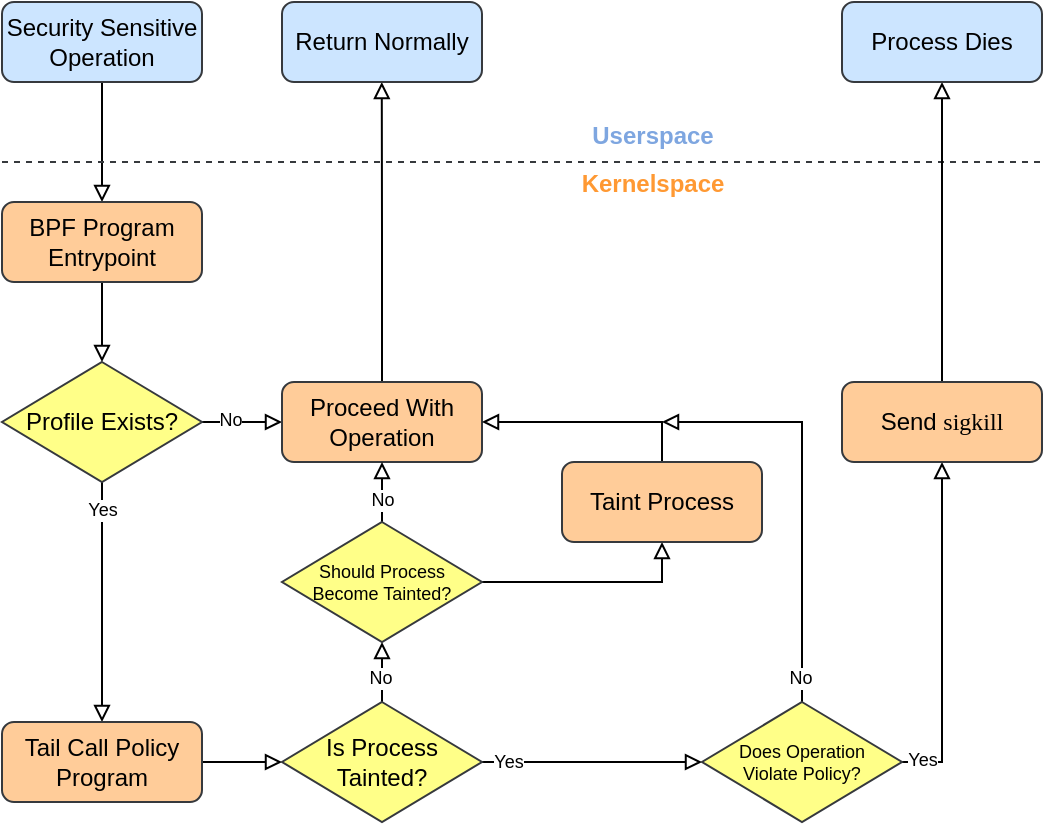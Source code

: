 <mxfile version="12.6.5" type="device"><diagram id="6IvoSwpjpE7_TxWxKrH9" name="Page-1"><mxGraphModel dx="1109" dy="627" grid="1" gridSize="10" guides="1" tooltips="1" connect="1" arrows="1" fold="1" page="1" pageScale="1" pageWidth="850" pageHeight="1100" math="0" shadow="0"><root><mxCell id="0"/><mxCell id="1" parent="0"/><mxCell id="Keo5xks8oQrC4M7FUf6W-7" style="edgeStyle=orthogonalEdgeStyle;rounded=0;orthogonalLoop=1;jettySize=auto;html=1;exitX=0.5;exitY=1;exitDx=0;exitDy=0;entryX=0.5;entryY=0;entryDx=0;entryDy=0;endArrow=block;endFill=0;" edge="1" parent="1" source="Keo5xks8oQrC4M7FUf6W-5" target="Keo5xks8oQrC4M7FUf6W-6"><mxGeometry relative="1" as="geometry"/></mxCell><mxCell id="Keo5xks8oQrC4M7FUf6W-5" value="Security Sensitive Operation" style="rounded=1;whiteSpace=wrap;html=1;align=center;fillColor=#cce5ff;strokeColor=#36393d;" vertex="1" parent="1"><mxGeometry x="40" y="80" width="100" height="40" as="geometry"/></mxCell><mxCell id="Keo5xks8oQrC4M7FUf6W-11" style="edgeStyle=orthogonalEdgeStyle;rounded=0;orthogonalLoop=1;jettySize=auto;html=1;exitX=0.5;exitY=1;exitDx=0;exitDy=0;entryX=0.5;entryY=0;entryDx=0;entryDy=0;fontColor=#FF9933;endArrow=block;endFill=0;" edge="1" parent="1" source="Keo5xks8oQrC4M7FUf6W-6" target="Keo5xks8oQrC4M7FUf6W-9"><mxGeometry relative="1" as="geometry"/></mxCell><mxCell id="Keo5xks8oQrC4M7FUf6W-6" value="BPF Program&lt;br&gt;Entrypoint" style="rounded=1;whiteSpace=wrap;html=1;align=center;fillColor=#ffcc99;strokeColor=#36393d;" vertex="1" parent="1"><mxGeometry x="40" y="180" width="100" height="40" as="geometry"/></mxCell><mxCell id="Keo5xks8oQrC4M7FUf6W-14" style="edgeStyle=orthogonalEdgeStyle;rounded=0;orthogonalLoop=1;jettySize=auto;html=1;exitX=0.5;exitY=1;exitDx=0;exitDy=0;entryX=0.5;entryY=0;entryDx=0;entryDy=0;endArrow=block;endFill=0;" edge="1" parent="1" source="Keo5xks8oQrC4M7FUf6W-9" target="Keo5xks8oQrC4M7FUf6W-13"><mxGeometry relative="1" as="geometry"/></mxCell><mxCell id="Keo5xks8oQrC4M7FUf6W-18" value="&lt;font color=&quot;#000000&quot; style=&quot;font-size: 9px;&quot;&gt;Yes&lt;/font&gt;" style="text;html=1;align=center;verticalAlign=middle;resizable=0;points=[];labelBackgroundColor=#ffffff;fontColor=#FF9933;fontSize=9;" vertex="1" connectable="0" parent="Keo5xks8oQrC4M7FUf6W-14"><mxGeometry x="-0.303" y="-1" relative="1" as="geometry"><mxPoint x="1" y="-28.67" as="offset"/></mxGeometry></mxCell><mxCell id="Keo5xks8oQrC4M7FUf6W-15" style="edgeStyle=orthogonalEdgeStyle;rounded=0;orthogonalLoop=1;jettySize=auto;html=1;exitX=1;exitY=0.5;exitDx=0;exitDy=0;endArrow=block;endFill=0;fontColor=#000000;entryX=0;entryY=0.5;entryDx=0;entryDy=0;" edge="1" parent="1" source="Keo5xks8oQrC4M7FUf6W-9" target="Keo5xks8oQrC4M7FUf6W-20"><mxGeometry relative="1" as="geometry"><mxPoint x="180" y="289.977" as="targetPoint"/></mxGeometry></mxCell><mxCell id="Keo5xks8oQrC4M7FUf6W-19" value="No" style="text;html=1;align=center;verticalAlign=middle;resizable=0;points=[];labelBackgroundColor=#ffffff;fontColor=#000000;fontSize=9;" vertex="1" connectable="0" parent="Keo5xks8oQrC4M7FUf6W-15"><mxGeometry x="-0.305" y="1" relative="1" as="geometry"><mxPoint as="offset"/></mxGeometry></mxCell><mxCell id="Keo5xks8oQrC4M7FUf6W-9" value="Profile Exists?" style="rhombus;whiteSpace=wrap;html=1;fontFamily=Helvetica;fontSize=12;align=center;strokeColor=#36393d;fillColor=#ffff88;" vertex="1" parent="1"><mxGeometry x="40" y="260" width="100" height="60" as="geometry"/></mxCell><mxCell id="Keo5xks8oQrC4M7FUf6W-22" style="edgeStyle=orthogonalEdgeStyle;rounded=0;orthogonalLoop=1;jettySize=auto;html=1;exitX=1;exitY=0.5;exitDx=0;exitDy=0;entryX=0;entryY=0.5;entryDx=0;entryDy=0;endArrow=block;endFill=0;" edge="1" parent="1" source="Keo5xks8oQrC4M7FUf6W-13" target="Keo5xks8oQrC4M7FUf6W-21"><mxGeometry relative="1" as="geometry"/></mxCell><mxCell id="Keo5xks8oQrC4M7FUf6W-13" value="Tail Call Policy Program" style="rounded=1;whiteSpace=wrap;html=1;align=center;fillColor=#ffcc99;strokeColor=#36393d;" vertex="1" parent="1"><mxGeometry x="40" y="440" width="100" height="40" as="geometry"/></mxCell><mxCell id="Keo5xks8oQrC4M7FUf6W-26" style="edgeStyle=orthogonalEdgeStyle;rounded=0;orthogonalLoop=1;jettySize=auto;html=1;exitX=0.5;exitY=0;exitDx=0;exitDy=0;endArrow=block;endFill=0;" edge="1" parent="1" source="Keo5xks8oQrC4M7FUf6W-20"><mxGeometry relative="1" as="geometry"><mxPoint x="229.889" y="120" as="targetPoint"/></mxGeometry></mxCell><mxCell id="Keo5xks8oQrC4M7FUf6W-20" value="Proceed With Operation" style="rounded=1;whiteSpace=wrap;html=1;align=center;fillColor=#ffcc99;strokeColor=#36393d;" vertex="1" parent="1"><mxGeometry x="180" y="270" width="100" height="40" as="geometry"/></mxCell><mxCell id="Keo5xks8oQrC4M7FUf6W-33" style="edgeStyle=orthogonalEdgeStyle;rounded=0;orthogonalLoop=1;jettySize=auto;html=1;exitX=0.5;exitY=0;exitDx=0;exitDy=0;entryX=0.5;entryY=1;entryDx=0;entryDy=0;endArrow=block;endFill=0;fontSize=9;" edge="1" parent="1" source="Keo5xks8oQrC4M7FUf6W-21" target="Keo5xks8oQrC4M7FUf6W-29"><mxGeometry relative="1" as="geometry"/></mxCell><mxCell id="Keo5xks8oQrC4M7FUf6W-34" value="No" style="text;html=1;align=center;verticalAlign=middle;resizable=0;points=[];labelBackgroundColor=#ffffff;fontSize=9;fontColor=#000000;" vertex="1" connectable="0" parent="Keo5xks8oQrC4M7FUf6W-33"><mxGeometry x="-0.176" y="1" relative="1" as="geometry"><mxPoint as="offset"/></mxGeometry></mxCell><mxCell id="Keo5xks8oQrC4M7FUf6W-38" style="edgeStyle=orthogonalEdgeStyle;rounded=0;orthogonalLoop=1;jettySize=auto;html=1;exitX=1;exitY=0.5;exitDx=0;exitDy=0;endArrow=block;endFill=0;fontSize=9;entryX=0;entryY=0.5;entryDx=0;entryDy=0;" edge="1" parent="1" source="Keo5xks8oQrC4M7FUf6W-21" target="Keo5xks8oQrC4M7FUf6W-39"><mxGeometry relative="1" as="geometry"><mxPoint x="430" y="460" as="targetPoint"/></mxGeometry></mxCell><mxCell id="Keo5xks8oQrC4M7FUf6W-40" value="Yes" style="text;html=1;align=center;verticalAlign=middle;resizable=0;points=[];labelBackgroundColor=#ffffff;fontSize=9;fontColor=#000000;" vertex="1" connectable="0" parent="Keo5xks8oQrC4M7FUf6W-38"><mxGeometry x="-0.223" relative="1" as="geometry"><mxPoint x="-29.67" as="offset"/></mxGeometry></mxCell><mxCell id="Keo5xks8oQrC4M7FUf6W-21" value="Is Process Tainted?" style="rhombus;whiteSpace=wrap;html=1;fontFamily=Helvetica;fontSize=12;align=center;strokeColor=#36393d;fillColor=#ffff88;" vertex="1" parent="1"><mxGeometry x="180" y="430" width="100" height="60" as="geometry"/></mxCell><mxCell id="Keo5xks8oQrC4M7FUf6W-2" value="" style="endArrow=none;dashed=1;html=1;fillColor=#eeeeee;strokeColor=#36393d;" edge="1" parent="1"><mxGeometry width="50" height="50" relative="1" as="geometry"><mxPoint x="40" y="160" as="sourcePoint"/><mxPoint x="560" y="160" as="targetPoint"/></mxGeometry></mxCell><mxCell id="Keo5xks8oQrC4M7FUf6W-4" value="Kernelspace" style="text;html=1;align=center;verticalAlign=middle;resizable=0;points=[];autosize=1;fontStyle=1;labelBackgroundColor=#ffffff;fontColor=#FF9933;fillColor=#ffffff;spacingTop=-2;" vertex="1" parent="1"><mxGeometry x="320" y="162" width="90" height="20" as="geometry"/></mxCell><mxCell id="Keo5xks8oQrC4M7FUf6W-3" value="Userspace" style="text;html=1;align=center;verticalAlign=middle;resizable=0;points=[];autosize=1;fontStyle=1;fontColor=#7EA6E0;fillColor=#ffffff;horizontal=1;spacing=2;spacingTop=-2;" vertex="1" parent="1"><mxGeometry x="325" y="138" width="80" height="20" as="geometry"/></mxCell><mxCell id="Keo5xks8oQrC4M7FUf6W-27" value="Return Normally" style="rounded=1;whiteSpace=wrap;html=1;align=center;fillColor=#cce5ff;strokeColor=#36393d;" vertex="1" parent="1"><mxGeometry x="180" y="80" width="100" height="40" as="geometry"/></mxCell><mxCell id="Keo5xks8oQrC4M7FUf6W-30" style="edgeStyle=orthogonalEdgeStyle;rounded=0;orthogonalLoop=1;jettySize=auto;html=1;exitX=0.5;exitY=0;exitDx=0;exitDy=0;entryX=0.5;entryY=1;entryDx=0;entryDy=0;endArrow=block;endFill=0;fontSize=9;" edge="1" parent="1" source="Keo5xks8oQrC4M7FUf6W-29" target="Keo5xks8oQrC4M7FUf6W-20"><mxGeometry relative="1" as="geometry"/></mxCell><mxCell id="Keo5xks8oQrC4M7FUf6W-32" value="No" style="text;html=1;align=center;verticalAlign=middle;resizable=0;points=[];labelBackgroundColor=#ffffff;fontSize=9;fontColor=#000000;" vertex="1" connectable="0" parent="Keo5xks8oQrC4M7FUf6W-30"><mxGeometry x="-0.219" relative="1" as="geometry"><mxPoint as="offset"/></mxGeometry></mxCell><mxCell id="Keo5xks8oQrC4M7FUf6W-35" style="edgeStyle=orthogonalEdgeStyle;rounded=0;orthogonalLoop=1;jettySize=auto;html=1;exitX=1;exitY=0.5;exitDx=0;exitDy=0;endArrow=block;endFill=0;fontSize=9;entryX=0.5;entryY=1;entryDx=0;entryDy=0;" edge="1" parent="1" source="Keo5xks8oQrC4M7FUf6W-29" target="Keo5xks8oQrC4M7FUf6W-36"><mxGeometry relative="1" as="geometry"><mxPoint x="320.0" y="370.065" as="targetPoint"/></mxGeometry></mxCell><mxCell id="Keo5xks8oQrC4M7FUf6W-29" value="Should Process&lt;br style=&quot;font-size: 9px;&quot;&gt;Become Tainted?" style="rhombus;whiteSpace=wrap;html=1;fontFamily=Helvetica;fontSize=9;align=center;strokeColor=#36393d;fillColor=#ffff88;" vertex="1" parent="1"><mxGeometry x="180" y="340" width="100" height="60" as="geometry"/></mxCell><mxCell id="Keo5xks8oQrC4M7FUf6W-37" style="edgeStyle=orthogonalEdgeStyle;rounded=0;orthogonalLoop=1;jettySize=auto;html=1;exitX=0.5;exitY=0;exitDx=0;exitDy=0;entryX=1;entryY=0.5;entryDx=0;entryDy=0;endArrow=block;endFill=0;fontSize=9;" edge="1" parent="1" source="Keo5xks8oQrC4M7FUf6W-36" target="Keo5xks8oQrC4M7FUf6W-20"><mxGeometry relative="1" as="geometry"/></mxCell><mxCell id="Keo5xks8oQrC4M7FUf6W-36" value="Taint Process" style="rounded=1;whiteSpace=wrap;html=1;align=center;fillColor=#ffcc99;strokeColor=#36393d;" vertex="1" parent="1"><mxGeometry x="320" y="310" width="100" height="40" as="geometry"/></mxCell><mxCell id="Keo5xks8oQrC4M7FUf6W-44" style="edgeStyle=orthogonalEdgeStyle;rounded=0;orthogonalLoop=1;jettySize=auto;html=1;exitX=0.5;exitY=0;exitDx=0;exitDy=0;endArrow=block;endFill=0;fontSize=9;" edge="1" parent="1" source="Keo5xks8oQrC4M7FUf6W-39"><mxGeometry relative="1" as="geometry"><mxPoint x="370" y="290" as="targetPoint"/><Array as="points"><mxPoint x="440" y="290"/></Array></mxGeometry></mxCell><mxCell id="Keo5xks8oQrC4M7FUf6W-45" value="No" style="text;html=1;align=center;verticalAlign=middle;resizable=0;points=[];labelBackgroundColor=#ffffff;fontSize=9;fontColor=#000000;" vertex="1" connectable="0" parent="Keo5xks8oQrC4M7FUf6W-44"><mxGeometry x="-0.886" y="1" relative="1" as="geometry"><mxPoint as="offset"/></mxGeometry></mxCell><mxCell id="Keo5xks8oQrC4M7FUf6W-46" style="edgeStyle=orthogonalEdgeStyle;rounded=0;orthogonalLoop=1;jettySize=auto;html=1;exitX=1;exitY=0.5;exitDx=0;exitDy=0;endArrow=block;endFill=0;fontSize=9;entryX=0.5;entryY=1;entryDx=0;entryDy=0;" edge="1" parent="1" source="Keo5xks8oQrC4M7FUf6W-39" target="Keo5xks8oQrC4M7FUf6W-47"><mxGeometry relative="1" as="geometry"><mxPoint x="510" y="320" as="targetPoint"/></mxGeometry></mxCell><mxCell id="Keo5xks8oQrC4M7FUf6W-50" value="Yes" style="text;html=1;align=center;verticalAlign=middle;resizable=0;points=[];labelBackgroundColor=#ffffff;fontSize=9;fontColor=#000000;" vertex="1" connectable="0" parent="Keo5xks8oQrC4M7FUf6W-46"><mxGeometry x="-0.917" y="1" relative="1" as="geometry"><mxPoint x="2.9" as="offset"/></mxGeometry></mxCell><mxCell id="Keo5xks8oQrC4M7FUf6W-39" value="Does Operation&lt;br&gt;Violate Policy?" style="rhombus;whiteSpace=wrap;html=1;fontFamily=Helvetica;fontSize=9;align=center;strokeColor=#36393d;fillColor=#ffff88;" vertex="1" parent="1"><mxGeometry x="390" y="430" width="100" height="60" as="geometry"/></mxCell><mxCell id="Keo5xks8oQrC4M7FUf6W-48" style="edgeStyle=orthogonalEdgeStyle;rounded=0;orthogonalLoop=1;jettySize=auto;html=1;exitX=0.5;exitY=0;exitDx=0;exitDy=0;endArrow=block;endFill=0;fontSize=9;entryX=0.5;entryY=1;entryDx=0;entryDy=0;" edge="1" parent="1" source="Keo5xks8oQrC4M7FUf6W-47" target="Keo5xks8oQrC4M7FUf6W-49"><mxGeometry relative="1" as="geometry"><mxPoint x="510.238" y="120.0" as="targetPoint"/></mxGeometry></mxCell><mxCell id="Keo5xks8oQrC4M7FUf6W-47" value="Send &lt;font face=&quot;Consolas&quot;&gt;sigkill&lt;/font&gt;" style="rounded=1;whiteSpace=wrap;html=1;align=center;fillColor=#ffcc99;strokeColor=#36393d;" vertex="1" parent="1"><mxGeometry x="460" y="270" width="100" height="40" as="geometry"/></mxCell><mxCell id="Keo5xks8oQrC4M7FUf6W-49" value="Process Dies" style="rounded=1;whiteSpace=wrap;html=1;align=center;fillColor=#cce5ff;strokeColor=#36393d;" vertex="1" parent="1"><mxGeometry x="460" y="80" width="100" height="40" as="geometry"/></mxCell></root></mxGraphModel></diagram></mxfile>